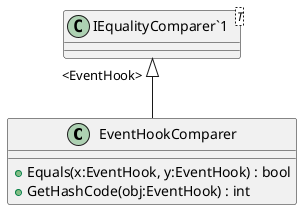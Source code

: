 @startuml
class EventHookComparer {
    + Equals(x:EventHook, y:EventHook) : bool
    + GetHashCode(obj:EventHook) : int
}
class "IEqualityComparer`1"<T> {
}
"IEqualityComparer`1" "<EventHook>" <|-- EventHookComparer
@enduml
